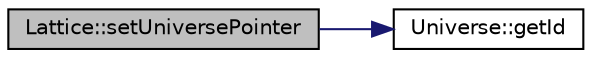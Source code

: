 digraph "Lattice::setUniversePointer"
{
  edge [fontname="Helvetica",fontsize="10",labelfontname="Helvetica",labelfontsize="10"];
  node [fontname="Helvetica",fontsize="10",shape=record];
  rankdir="LR";
  Node1 [label="Lattice::setUniversePointer",height=0.2,width=0.4,color="black", fillcolor="grey75", style="filled" fontcolor="black"];
  Node1 -> Node2 [color="midnightblue",fontsize="10",style="solid",fontname="Helvetica"];
  Node2 [label="Universe::getId",height=0.2,width=0.4,color="black", fillcolor="white", style="filled",URL="$classUniverse.html#ae0686929fcba2aa1580bc64c3230cb21"];
}
